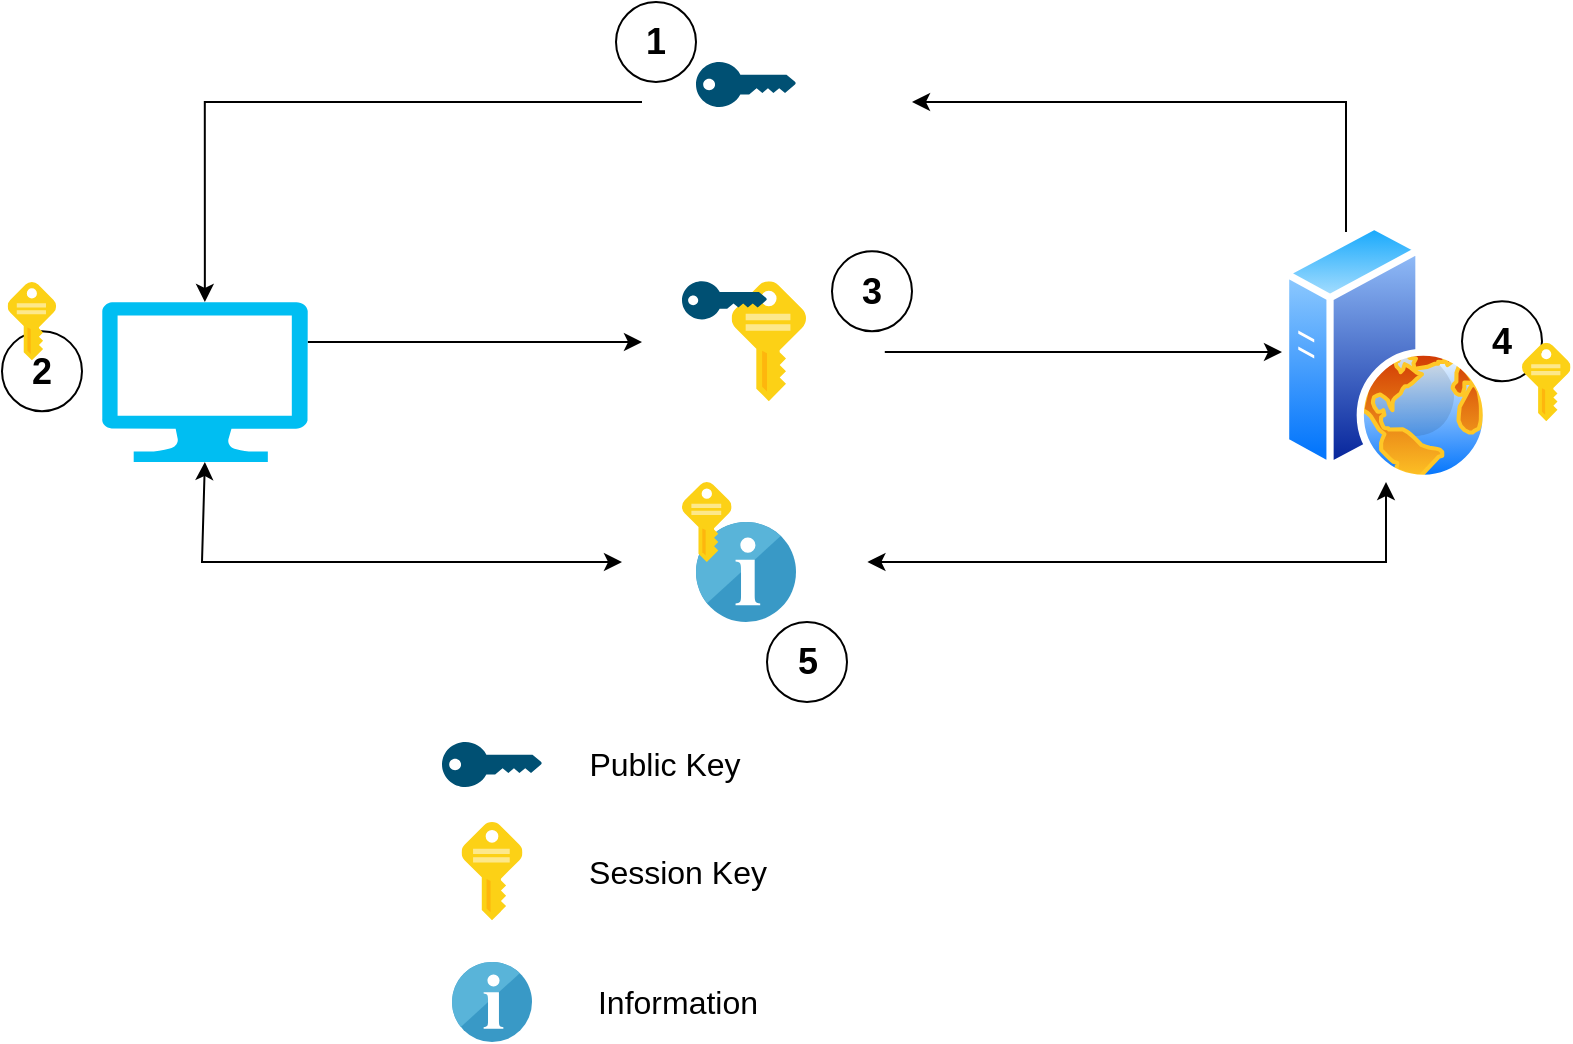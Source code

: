 <mxfile version="19.0.0" type="github">
  <diagram id="zJ4U8djgaOEQtIxbnBA0" name="ssl_image">
    <mxGraphModel dx="990" dy="571" grid="1" gridSize="10" guides="1" tooltips="1" connect="1" arrows="1" fold="1" page="1" pageScale="1" pageWidth="850" pageHeight="1100" math="0" shadow="0">
      <root>
        <mxCell id="0" />
        <mxCell id="1" parent="0" />
        <mxCell id="lCDRXi_N0Ei3AMv5pPT4-17" value="" style="rounded=0;whiteSpace=wrap;html=1;fontSize=16;fillColor=none;strokeColor=none;" parent="1" vertex="1">
          <mxGeometry x="340" y="250" width="122.7" height="80" as="geometry" />
        </mxCell>
        <mxCell id="lCDRXi_N0Ei3AMv5pPT4-14" style="edgeStyle=orthogonalEdgeStyle;rounded=0;orthogonalLoop=1;jettySize=auto;html=1;fontSize=16;" parent="1" source="lCDRXi_N0Ei3AMv5pPT4-12" target="lCDRXi_N0Ei3AMv5pPT4-2" edge="1">
          <mxGeometry relative="1" as="geometry">
            <Array as="points">
              <mxPoint x="520" y="185" />
              <mxPoint x="520" y="185" />
            </Array>
          </mxGeometry>
        </mxCell>
        <mxCell id="lCDRXi_N0Ei3AMv5pPT4-12" value="" style="rounded=0;whiteSpace=wrap;html=1;fontSize=16;fillColor=none;strokeColor=none;" parent="1" vertex="1">
          <mxGeometry x="350" y="144.57" width="121.4" height="70" as="geometry" />
        </mxCell>
        <mxCell id="lCDRXi_N0Ei3AMv5pPT4-8" value="" style="rounded=0;whiteSpace=wrap;html=1;fontSize=16;fillColor=none;strokeColor=none;" parent="1" vertex="1">
          <mxGeometry x="350" y="20" width="135" height="80" as="geometry" />
        </mxCell>
        <mxCell id="lCDRXi_N0Ei3AMv5pPT4-13" style="edgeStyle=orthogonalEdgeStyle;rounded=0;orthogonalLoop=1;jettySize=auto;html=1;fontSize=16;" parent="1" source="lCDRXi_N0Ei3AMv5pPT4-1" target="lCDRXi_N0Ei3AMv5pPT4-12" edge="1">
          <mxGeometry relative="1" as="geometry">
            <Array as="points">
              <mxPoint x="220" y="180" />
              <mxPoint x="220" y="180" />
            </Array>
          </mxGeometry>
        </mxCell>
        <mxCell id="lCDRXi_N0Ei3AMv5pPT4-1" value="" style="verticalLabelPosition=bottom;html=1;verticalAlign=top;align=center;strokeColor=none;fillColor=#00BEF2;shape=mxgraph.azure.computer;pointerEvents=1;" parent="1" vertex="1">
          <mxGeometry x="80" y="160" width="102.86" height="80" as="geometry" />
        </mxCell>
        <mxCell id="lCDRXi_N0Ei3AMv5pPT4-7" style="edgeStyle=orthogonalEdgeStyle;rounded=0;orthogonalLoop=1;jettySize=auto;html=1;fontSize=16;entryX=1;entryY=0.5;entryDx=0;entryDy=0;" parent="1" source="lCDRXi_N0Ei3AMv5pPT4-2" target="lCDRXi_N0Ei3AMv5pPT4-8" edge="1">
          <mxGeometry relative="1" as="geometry">
            <mxPoint x="470" y="60" as="targetPoint" />
            <Array as="points">
              <mxPoint x="702" y="60" />
              <mxPoint x="485" y="60" />
            </Array>
          </mxGeometry>
        </mxCell>
        <mxCell id="lCDRXi_N0Ei3AMv5pPT4-2" value="" style="aspect=fixed;perimeter=ellipsePerimeter;html=1;align=center;shadow=0;dashed=0;spacingTop=3;image;image=img/lib/active_directory/web_server.svg;" parent="1" vertex="1">
          <mxGeometry x="670" y="120" width="104" height="130" as="geometry" />
        </mxCell>
        <mxCell id="lCDRXi_N0Ei3AMv5pPT4-4" value="" style="points=[[0,0.5,0],[0.24,0,0],[0.5,0.28,0],[0.995,0.475,0],[0.5,0.72,0],[0.24,1,0]];verticalLabelPosition=bottom;sketch=0;html=1;verticalAlign=top;aspect=fixed;align=center;pointerEvents=1;shape=mxgraph.cisco19.key;fillColor=#005073;strokeColor=none;fontSize=16;" parent="1" vertex="1">
          <mxGeometry x="250" y="380" width="50" height="22.5" as="geometry" />
        </mxCell>
        <mxCell id="lCDRXi_N0Ei3AMv5pPT4-9" style="edgeStyle=orthogonalEdgeStyle;rounded=0;orthogonalLoop=1;jettySize=auto;html=1;entryX=0.5;entryY=0;entryDx=0;entryDy=0;entryPerimeter=0;fontSize=16;" parent="1" source="lCDRXi_N0Ei3AMv5pPT4-8" target="lCDRXi_N0Ei3AMv5pPT4-1" edge="1">
          <mxGeometry relative="1" as="geometry" />
        </mxCell>
        <mxCell id="lCDRXi_N0Ei3AMv5pPT4-10" value="" style="sketch=0;aspect=fixed;html=1;points=[];align=center;image;fontSize=12;image=img/lib/mscae/Key.svg;fillColor=none;" parent="1" vertex="1">
          <mxGeometry x="394.8" y="149.57" width="37.2" height="60" as="geometry" />
        </mxCell>
        <mxCell id="lCDRXi_N0Ei3AMv5pPT4-11" value="" style="points=[[0,0.5,0],[0.24,0,0],[0.5,0.28,0],[0.995,0.475,0],[0.5,0.72,0],[0.24,1,0]];verticalLabelPosition=bottom;sketch=0;html=1;verticalAlign=top;aspect=fixed;align=center;pointerEvents=1;shape=mxgraph.cisco19.key;fillColor=#005073;strokeColor=none;fontSize=16;" parent="1" vertex="1">
          <mxGeometry x="370" y="149.57" width="42.5" height="19.13" as="geometry" />
        </mxCell>
        <mxCell id="lCDRXi_N0Ei3AMv5pPT4-15" value="" style="sketch=0;aspect=fixed;html=1;points=[];align=center;image;fontSize=12;image=img/lib/mscae/Info_2.svg;fillColor=none;" parent="1" vertex="1">
          <mxGeometry x="377" y="270" width="50" height="50" as="geometry" />
        </mxCell>
        <mxCell id="lCDRXi_N0Ei3AMv5pPT4-16" value="" style="sketch=0;aspect=fixed;html=1;points=[];align=center;image;fontSize=12;image=img/lib/mscae/Key.svg;fillColor=none;" parent="1" vertex="1">
          <mxGeometry x="370" y="250" width="24.8" height="40" as="geometry" />
        </mxCell>
        <mxCell id="lCDRXi_N0Ei3AMv5pPT4-21" value="" style="endArrow=classic;startArrow=classic;html=1;rounded=0;fontSize=16;entryX=0.5;entryY=1;entryDx=0;entryDy=0;exitX=1;exitY=0.5;exitDx=0;exitDy=0;" parent="1" source="lCDRXi_N0Ei3AMv5pPT4-17" target="lCDRXi_N0Ei3AMv5pPT4-2" edge="1">
          <mxGeometry width="50" height="50" relative="1" as="geometry">
            <mxPoint x="400" y="310" as="sourcePoint" />
            <mxPoint x="450" y="260" as="targetPoint" />
            <Array as="points">
              <mxPoint x="722" y="290" />
            </Array>
          </mxGeometry>
        </mxCell>
        <mxCell id="lCDRXi_N0Ei3AMv5pPT4-22" value="" style="endArrow=classic;startArrow=classic;html=1;rounded=0;fontSize=16;exitX=0.5;exitY=1;exitDx=0;exitDy=0;exitPerimeter=0;entryX=0;entryY=0.5;entryDx=0;entryDy=0;" parent="1" source="lCDRXi_N0Ei3AMv5pPT4-1" target="lCDRXi_N0Ei3AMv5pPT4-17" edge="1">
          <mxGeometry width="50" height="50" relative="1" as="geometry">
            <mxPoint x="400" y="310" as="sourcePoint" />
            <mxPoint x="450" y="260" as="targetPoint" />
            <Array as="points">
              <mxPoint x="130" y="290" />
            </Array>
          </mxGeometry>
        </mxCell>
        <mxCell id="lCDRXi_N0Ei3AMv5pPT4-23" value="&lt;span style=&quot;font-size: 18px;&quot;&gt;&lt;b&gt;1&lt;/b&gt;&lt;/span&gt;" style="ellipse;whiteSpace=wrap;html=1;aspect=fixed;fontSize=16;fillColor=none;" parent="1" vertex="1">
          <mxGeometry x="337" y="10" width="40" height="40" as="geometry" />
        </mxCell>
        <mxCell id="lCDRXi_N0Ei3AMv5pPT4-25" value="&lt;span style=&quot;font-size: 18px;&quot;&gt;&lt;b&gt;2&lt;/b&gt;&lt;/span&gt;" style="ellipse;whiteSpace=wrap;html=1;aspect=fixed;fontSize=16;fillColor=none;" parent="1" vertex="1">
          <mxGeometry x="30" y="174.57" width="40" height="40" as="geometry" />
        </mxCell>
        <mxCell id="lCDRXi_N0Ei3AMv5pPT4-26" value="&lt;span style=&quot;font-size: 18px;&quot;&gt;&lt;b&gt;3&lt;/b&gt;&lt;/span&gt;" style="ellipse;whiteSpace=wrap;html=1;aspect=fixed;fontSize=16;fillColor=none;" parent="1" vertex="1">
          <mxGeometry x="445" y="134.57" width="40" height="40" as="geometry" />
        </mxCell>
        <mxCell id="lCDRXi_N0Ei3AMv5pPT4-27" value="&lt;span style=&quot;font-size: 18px;&quot;&gt;&lt;b&gt;4&lt;/b&gt;&lt;/span&gt;" style="ellipse;whiteSpace=wrap;html=1;aspect=fixed;fontSize=16;fillColor=none;" parent="1" vertex="1">
          <mxGeometry x="760" y="159.57" width="40" height="40" as="geometry" />
        </mxCell>
        <mxCell id="lCDRXi_N0Ei3AMv5pPT4-28" value="&lt;span style=&quot;font-size: 18px;&quot;&gt;&lt;b&gt;5&lt;/b&gt;&lt;/span&gt;" style="ellipse;whiteSpace=wrap;html=1;aspect=fixed;fontSize=16;fillColor=none;" parent="1" vertex="1">
          <mxGeometry x="412.5" y="320" width="40" height="40" as="geometry" />
        </mxCell>
        <mxCell id="lCDRXi_N0Ei3AMv5pPT4-29" value="&lt;font style=&quot;font-size: 16px;&quot;&gt;Public Key&lt;/font&gt;" style="text;html=1;strokeColor=none;fillColor=none;align=center;verticalAlign=middle;whiteSpace=wrap;rounded=0;fontSize=18;fontColor=#000000;" parent="1" vertex="1">
          <mxGeometry x="309.5" y="376.25" width="103" height="30" as="geometry" />
        </mxCell>
        <mxCell id="lCDRXi_N0Ei3AMv5pPT4-30" value="" style="points=[[0,0.5,0],[0.24,0,0],[0.5,0.28,0],[0.995,0.475,0],[0.5,0.72,0],[0.24,1,0]];verticalLabelPosition=bottom;sketch=0;html=1;verticalAlign=top;aspect=fixed;align=center;pointerEvents=1;shape=mxgraph.cisco19.key;fillColor=#005073;strokeColor=none;fontSize=16;" parent="1" vertex="1">
          <mxGeometry x="377" y="40" width="50" height="22.5" as="geometry" />
        </mxCell>
        <mxCell id="lCDRXi_N0Ei3AMv5pPT4-31" value="" style="sketch=0;aspect=fixed;html=1;points=[];align=center;image;fontSize=12;image=img/lib/mscae/Key.svg;fillColor=none;" parent="1" vertex="1">
          <mxGeometry x="32.8" y="150" width="24.27" height="39.14" as="geometry" />
        </mxCell>
        <mxCell id="lCDRXi_N0Ei3AMv5pPT4-32" value="" style="sketch=0;aspect=fixed;html=1;points=[];align=center;image;fontSize=12;image=img/lib/mscae/Key.svg;fillColor=none;" parent="1" vertex="1">
          <mxGeometry x="790" y="180.43" width="24.27" height="39.14" as="geometry" />
        </mxCell>
        <mxCell id="lCDRXi_N0Ei3AMv5pPT4-33" value="" style="sketch=0;aspect=fixed;html=1;points=[];align=center;image;fontSize=12;image=img/lib/mscae/Key.svg;fillColor=none;" parent="1" vertex="1">
          <mxGeometry x="259.77" y="420" width="30.47" height="49.14" as="geometry" />
        </mxCell>
        <mxCell id="lCDRXi_N0Ei3AMv5pPT4-34" value="&lt;font style=&quot;font-size: 16px;&quot;&gt;Session Key&lt;/font&gt;" style="text;html=1;strokeColor=none;fillColor=none;align=center;verticalAlign=middle;whiteSpace=wrap;rounded=0;fontSize=18;fontColor=#000000;" parent="1" vertex="1">
          <mxGeometry x="309" y="429.57" width="118" height="30" as="geometry" />
        </mxCell>
        <mxCell id="lCDRXi_N0Ei3AMv5pPT4-35" value="" style="sketch=0;aspect=fixed;html=1;points=[];align=center;image;fontSize=12;image=img/lib/mscae/Info_2.svg;fillColor=none;" parent="1" vertex="1">
          <mxGeometry x="255" y="490" width="40" height="40" as="geometry" />
        </mxCell>
        <mxCell id="lCDRXi_N0Ei3AMv5pPT4-36" value="&lt;font style=&quot;font-size: 16px;&quot;&gt;Information&lt;/font&gt;" style="text;html=1;strokeColor=none;fillColor=none;align=center;verticalAlign=middle;whiteSpace=wrap;rounded=0;fontSize=18;fontColor=#000000;" parent="1" vertex="1">
          <mxGeometry x="309" y="495" width="118" height="30" as="geometry" />
        </mxCell>
      </root>
    </mxGraphModel>
  </diagram>
</mxfile>
